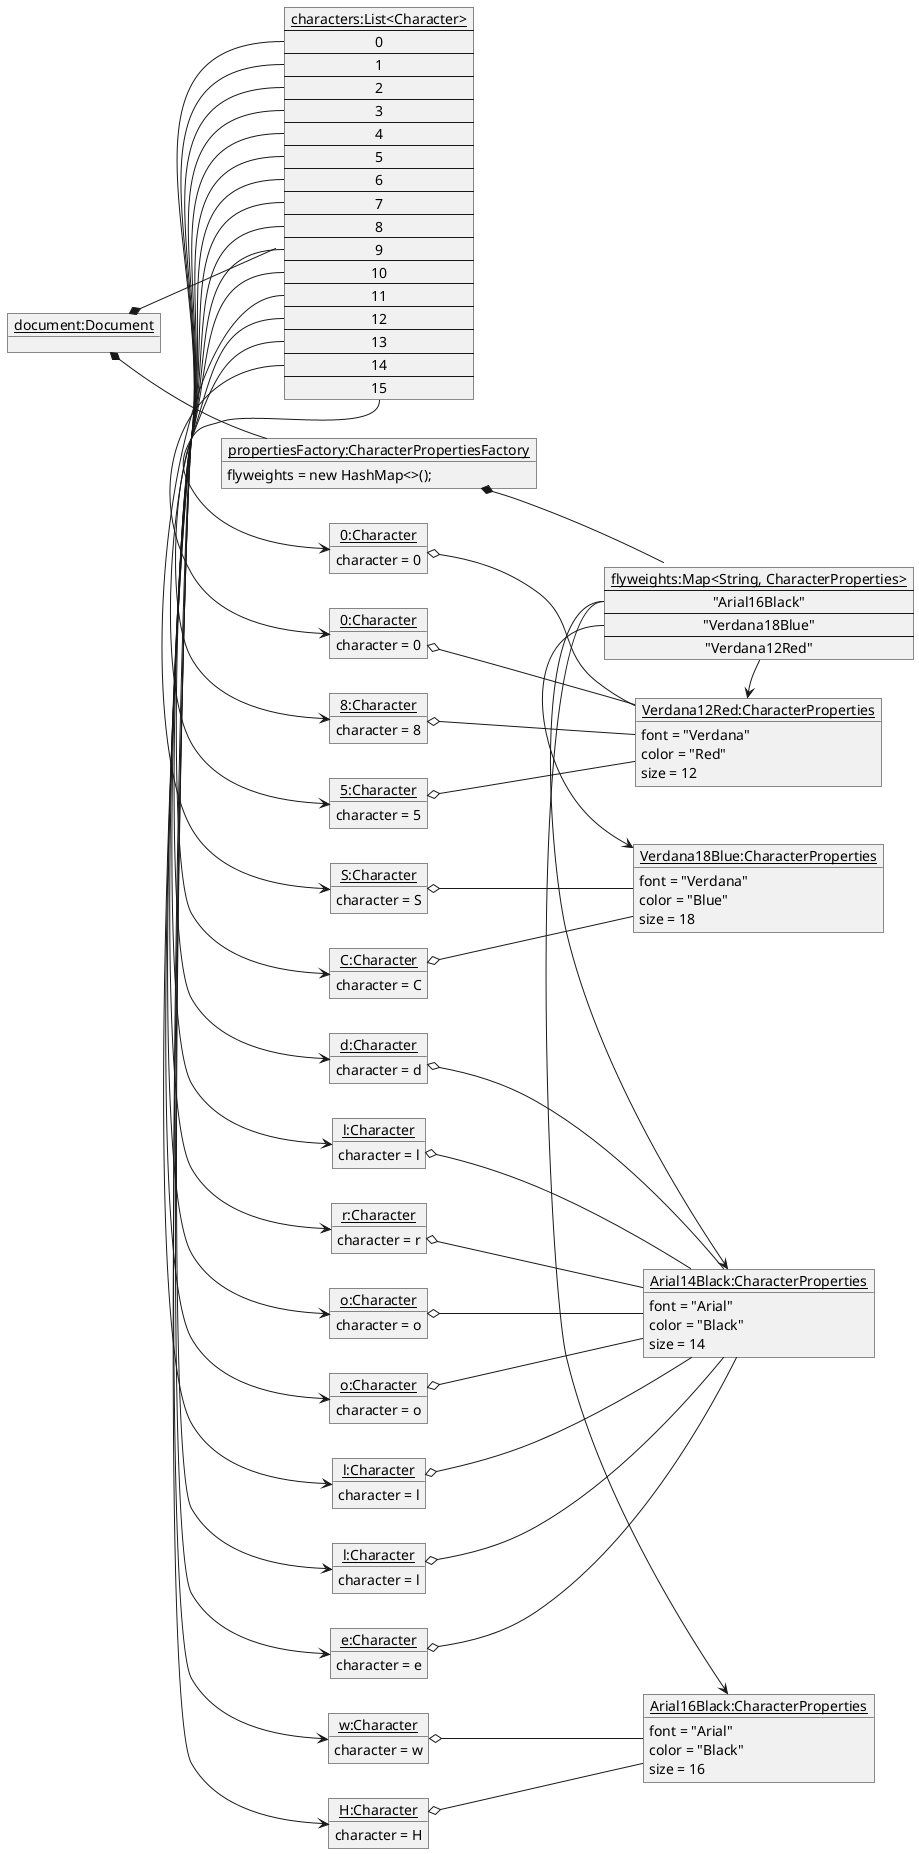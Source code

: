 @startuml
left to right direction
'https://plantuml.com/object-diagram
object "<u>document:Document</u>" as d1 {

}

object "<u>H:Character</u>" as ch1 {
    character = H
}
object "<u>e:Character</u>" as ch2 {
    character = e
}
object "<u>l:Character</u>" as ch3 {
    character = l
}
object "<u>l:Character</u>" as ch4 {
    character = l
}
object "<u>o:Character</u>" as ch5 {
    character = o
}
object "<u>w:Character</u>" as ch6 {
    character = w
}
object "<u>o:Character</u>" as ch7 {
    character = o
}
object "<u>r:Character</u>" as ch8 {
    character = r
}
object "<u>l:Character</u>" as ch9 {
    character = l
}
object "<u>d:Character</u>" as ch10 {
    character = d
}
object "<u>C:Character</u>" as ch11 {
    character = C
}
object "<u>S:Character</u>" as ch12 {
    character = S
}
object "<u>5:Character</u>" as ch13 {
    character = 5
}
object "<u>8:Character</u>" as ch14 {
    character = 8
}
object "<u>0:Character</u>" as ch15 {
    character = 0
}
object "<u>0:Character</u>" as ch16 {
    character = 0
}

object "<u>Arial16Black:CharacterProperties</u>" as chp1 {
    font = "Arial"
    color = "Black"
    size = 16
}

object "<u>Arial14Black:CharacterProperties</u>" as chp2 {
    font = "Arial"
    color = "Black"
    size = 14
}

object "<u>Verdana18Blue:CharacterProperties</u>" as chp3 {
    font = "Verdana"
    color = "Blue"
    size = 18
}

object "<u>Verdana12Red:CharacterProperties</u>" as chp4 {
    font = "Verdana"
    color = "Red"
    size = 12
}

map "<u>characters:List<Character></u>" as MP {
    0 *-> ch1
    1 *-> ch2
    2 *-> ch3
    3 *-> ch4
    4 *-> ch5
    5 *-> ch6
    6 *-> ch7
    7 *-> ch8
    8 *-> ch9
    9 *-> ch10
    10 *-> ch11
    11 *-> ch12
    12 *-> ch13
    13 *-> ch14
    14 *-> ch15
    15 *-> ch16
}

object "<u>propertiesFactory:CharacterPropertiesFactory</u>" as chpf {
    flyweights = new HashMap<>();
}

map "<u>flyweights:Map<String, CharacterProperties></u>" as MP2 {
   "Arial16Black" *-> chp1
   "Arial16Black" *-> chp2
   "Verdana18Blue" *-> chp3
   "Verdana12Red" *-> chp4
}

d1 *-- MP
d1 *-- chpf
chpf *-- MP2



ch1 o-- chp1
ch2 o-- chp2
ch3 o-- chp2
ch4 o-- chp2
ch5 o-- chp2
ch6 o-- chp1
ch7 o-- chp2
ch8 o-- chp2
ch9 o-- chp2
ch10 o-- chp2
ch11 o-- chp3
ch12 o-- chp3
ch13 o-- chp4
ch14 o-- chp4
ch15 o-- chp4
ch16 o-- chp4


@enduml
